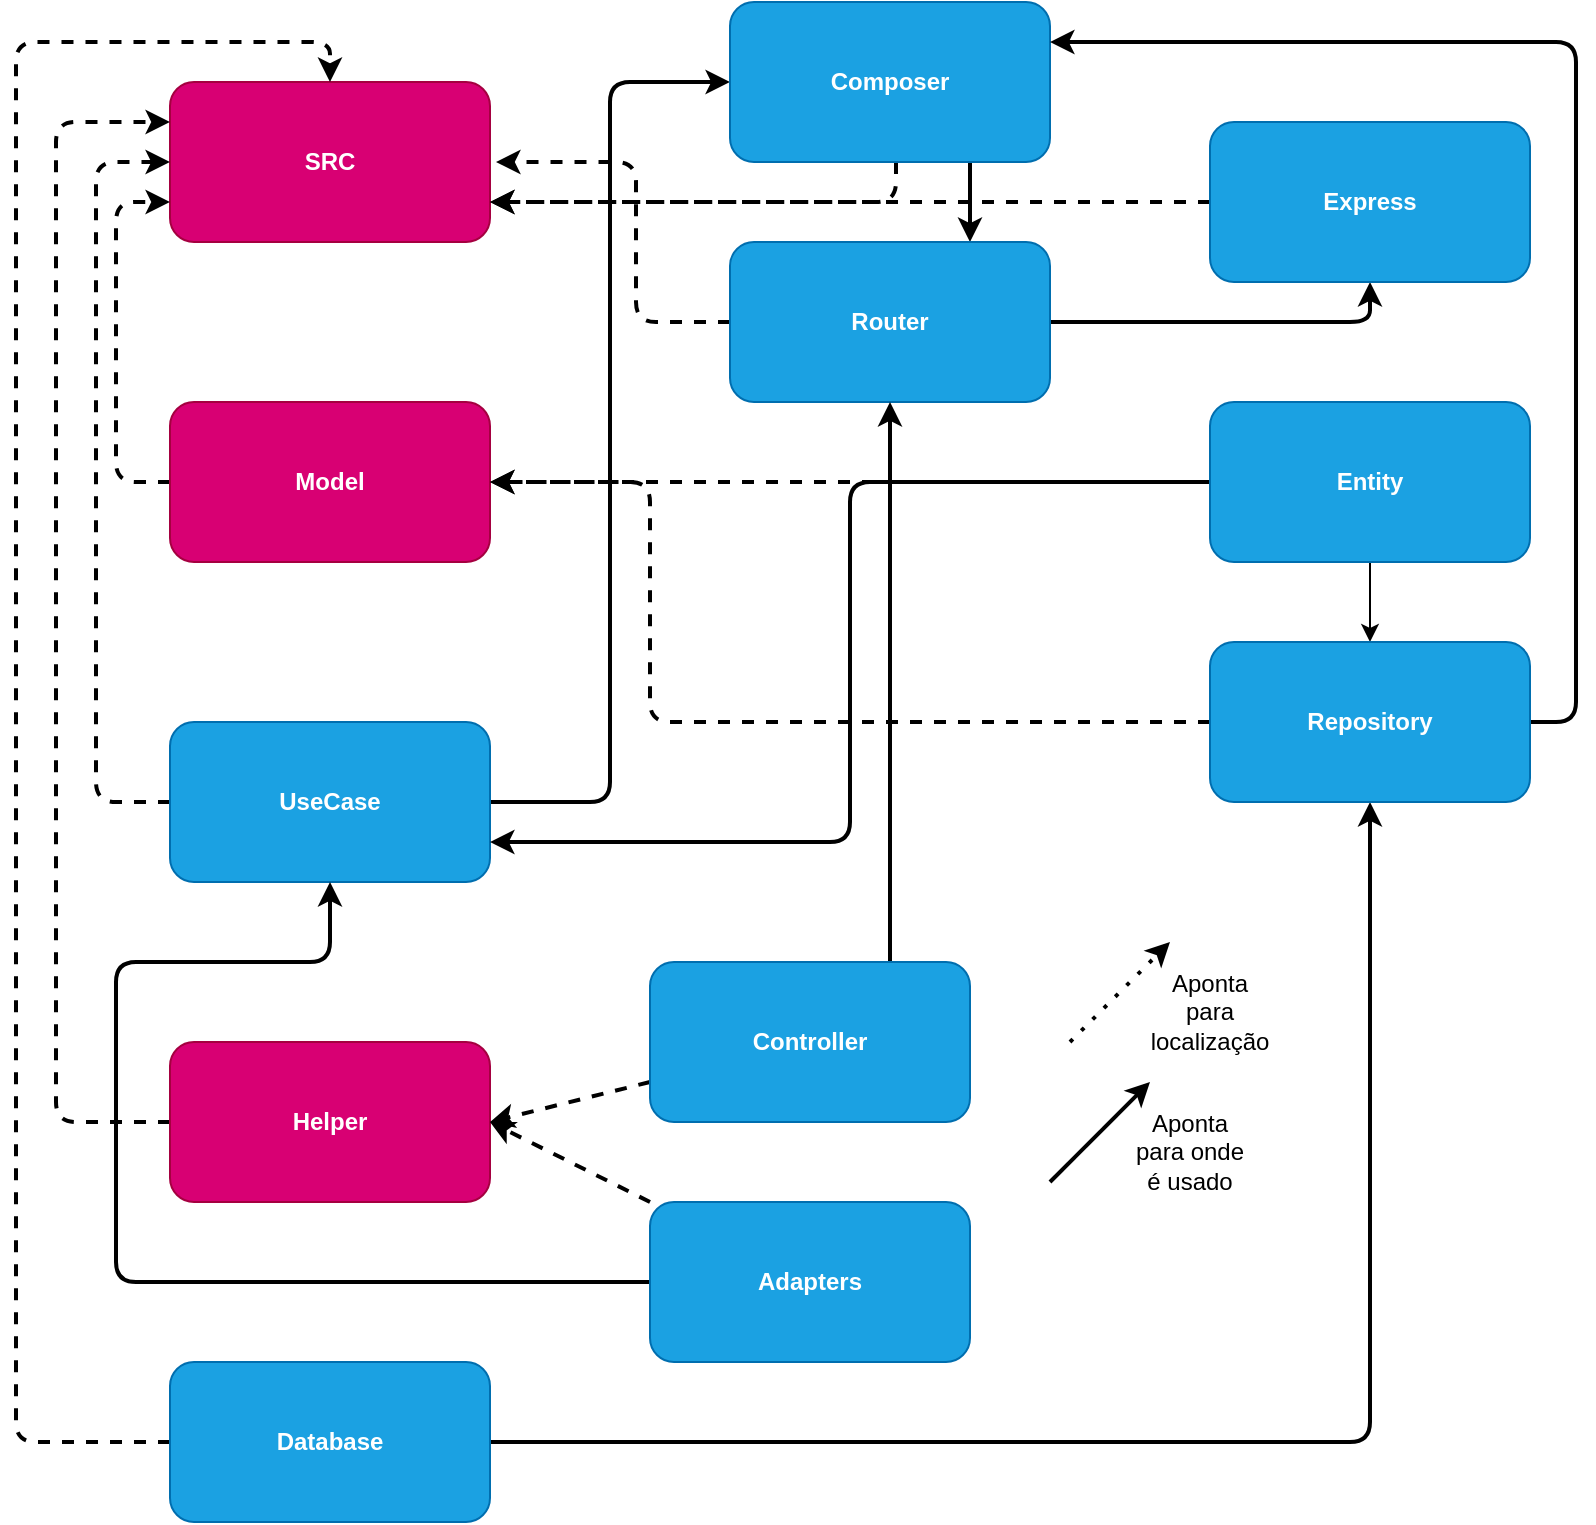 <mxfile>
    <diagram id="gmdTFh1M_7dJwDKSBei_" name="Fluxo">
        <mxGraphModel dx="1060" dy="741" grid="1" gridSize="10" guides="1" tooltips="1" connect="1" arrows="1" fold="1" page="1" pageScale="1" pageWidth="827" pageHeight="1169" math="0" shadow="0">
            <root>
                <mxCell id="0"/>
                <mxCell id="1" parent="0"/>
                <mxCell id="191" value="SRC" style="rounded=1;whiteSpace=wrap;html=1;fillColor=#d80073;fontColor=#ffffff;strokeColor=#A50040;fontStyle=1" vertex="1" parent="1">
                    <mxGeometry x="97" y="40" width="160" height="80" as="geometry"/>
                </mxCell>
                <mxCell id="213" style="edgeStyle=orthogonalEdgeStyle;html=1;entryX=0;entryY=0.75;entryDx=0;entryDy=0;dashed=1;strokeWidth=2;" edge="1" parent="1" source="192" target="191">
                    <mxGeometry relative="1" as="geometry">
                        <Array as="points">
                            <mxPoint x="70" y="240"/>
                            <mxPoint x="70" y="100"/>
                        </Array>
                    </mxGeometry>
                </mxCell>
                <mxCell id="192" value="Model" style="rounded=1;whiteSpace=wrap;html=1;fillColor=#d80073;fontColor=#ffffff;strokeColor=#A50040;fontStyle=1" vertex="1" parent="1">
                    <mxGeometry x="97" y="200" width="160" height="80" as="geometry"/>
                </mxCell>
                <mxCell id="214" style="edgeStyle=orthogonalEdgeStyle;html=1;entryX=0;entryY=0.5;entryDx=0;entryDy=0;dashed=1;strokeWidth=2;" edge="1" parent="1" source="193" target="191">
                    <mxGeometry relative="1" as="geometry">
                        <Array as="points">
                            <mxPoint x="60" y="400"/>
                            <mxPoint x="60" y="80"/>
                        </Array>
                    </mxGeometry>
                </mxCell>
                <mxCell id="217" style="edgeStyle=orthogonalEdgeStyle;html=1;entryX=0;entryY=0.5;entryDx=0;entryDy=0;strokeWidth=2;" edge="1" parent="1" source="193" target="197">
                    <mxGeometry relative="1" as="geometry"/>
                </mxCell>
                <mxCell id="193" value="UseCase" style="rounded=1;whiteSpace=wrap;html=1;fillColor=#1ba1e2;fontColor=#ffffff;strokeColor=#006EAF;fontStyle=1" vertex="1" parent="1">
                    <mxGeometry x="97" y="360" width="160" height="80" as="geometry"/>
                </mxCell>
                <mxCell id="211" style="edgeStyle=orthogonalEdgeStyle;html=1;entryX=0.5;entryY=1;entryDx=0;entryDy=0;strokeWidth=2;" edge="1" parent="1" source="194" target="206">
                    <mxGeometry relative="1" as="geometry"/>
                </mxCell>
                <mxCell id="226" style="edgeStyle=orthogonalEdgeStyle;html=1;entryX=0.5;entryY=0;entryDx=0;entryDy=0;dashed=1;strokeWidth=2;" edge="1" parent="1" source="194" target="191">
                    <mxGeometry relative="1" as="geometry">
                        <mxPoint x="20" y="310" as="targetPoint"/>
                        <Array as="points">
                            <mxPoint x="20" y="720"/>
                            <mxPoint x="20" y="20"/>
                            <mxPoint x="177" y="20"/>
                        </Array>
                    </mxGeometry>
                </mxCell>
                <mxCell id="194" value="Database" style="rounded=1;whiteSpace=wrap;html=1;fillColor=#1ba1e2;fontColor=#ffffff;strokeColor=#006EAF;fontStyle=1" vertex="1" parent="1">
                    <mxGeometry x="97" y="680" width="160" height="80" as="geometry"/>
                </mxCell>
                <mxCell id="221" style="edgeStyle=orthogonalEdgeStyle;html=1;entryX=1;entryY=0.75;entryDx=0;entryDy=0;dashed=1;strokeWidth=2;" edge="1" parent="1" source="197" target="191">
                    <mxGeometry relative="1" as="geometry">
                        <Array as="points">
                            <mxPoint x="460" y="100"/>
                        </Array>
                    </mxGeometry>
                </mxCell>
                <mxCell id="232" style="edgeStyle=orthogonalEdgeStyle;html=1;exitX=0.75;exitY=1;exitDx=0;exitDy=0;entryX=0.75;entryY=0;entryDx=0;entryDy=0;strokeWidth=2;" edge="1" parent="1" source="197" target="198">
                    <mxGeometry relative="1" as="geometry"/>
                </mxCell>
                <mxCell id="197" value="Composer" style="rounded=1;whiteSpace=wrap;html=1;fillColor=#1ba1e2;fontColor=#ffffff;strokeColor=#006EAF;fontStyle=1" vertex="1" parent="1">
                    <mxGeometry x="377" width="160" height="80" as="geometry"/>
                </mxCell>
                <mxCell id="220" style="edgeStyle=orthogonalEdgeStyle;html=1;dashed=1;strokeWidth=2;" edge="1" parent="1" source="198">
                    <mxGeometry relative="1" as="geometry">
                        <mxPoint x="260" y="80" as="targetPoint"/>
                        <Array as="points">
                            <mxPoint x="330" y="160"/>
                            <mxPoint x="330" y="80"/>
                        </Array>
                    </mxGeometry>
                </mxCell>
                <mxCell id="223" style="edgeStyle=orthogonalEdgeStyle;html=1;entryX=0.5;entryY=1;entryDx=0;entryDy=0;strokeWidth=2;" edge="1" parent="1" source="198" target="199">
                    <mxGeometry relative="1" as="geometry"/>
                </mxCell>
                <mxCell id="198" value="Router" style="rounded=1;whiteSpace=wrap;html=1;fillColor=#1ba1e2;fontColor=#ffffff;strokeColor=#006EAF;fontStyle=1" vertex="1" parent="1">
                    <mxGeometry x="377" y="120" width="160" height="80" as="geometry"/>
                </mxCell>
                <mxCell id="222" style="edgeStyle=orthogonalEdgeStyle;html=1;entryX=1;entryY=0.75;entryDx=0;entryDy=0;dashed=1;strokeWidth=2;" edge="1" parent="1" source="199" target="191">
                    <mxGeometry relative="1" as="geometry"/>
                </mxCell>
                <mxCell id="199" value="Express" style="rounded=1;whiteSpace=wrap;html=1;fillColor=#1ba1e2;fontColor=#ffffff;strokeColor=#006EAF;fontStyle=1" vertex="1" parent="1">
                    <mxGeometry x="617" y="60" width="160" height="80" as="geometry"/>
                </mxCell>
                <mxCell id="215" style="edgeStyle=orthogonalEdgeStyle;html=1;entryX=0;entryY=0.25;entryDx=0;entryDy=0;dashed=1;strokeWidth=2;" edge="1" parent="1" source="200" target="191">
                    <mxGeometry relative="1" as="geometry">
                        <Array as="points">
                            <mxPoint x="40" y="560"/>
                            <mxPoint x="40" y="60"/>
                        </Array>
                    </mxGeometry>
                </mxCell>
                <mxCell id="200" value="Helper" style="rounded=1;whiteSpace=wrap;html=1;fillColor=#d80073;fontColor=#ffffff;strokeColor=#A50040;fontStyle=1" vertex="1" parent="1">
                    <mxGeometry x="97" y="520" width="160" height="80" as="geometry"/>
                </mxCell>
                <mxCell id="204" style="edgeStyle=none;html=1;dashed=1;strokeWidth=2;" edge="1" parent="1" source="201">
                    <mxGeometry relative="1" as="geometry">
                        <mxPoint x="257" y="560" as="targetPoint"/>
                    </mxGeometry>
                </mxCell>
                <mxCell id="224" style="edgeStyle=orthogonalEdgeStyle;html=1;strokeWidth=2;" edge="1" parent="1" source="201" target="198">
                    <mxGeometry relative="1" as="geometry">
                        <Array as="points">
                            <mxPoint x="457" y="420"/>
                            <mxPoint x="457" y="420"/>
                        </Array>
                    </mxGeometry>
                </mxCell>
                <mxCell id="201" value="Controller" style="rounded=1;whiteSpace=wrap;html=1;fillColor=#1ba1e2;fontColor=#ffffff;strokeColor=#006EAF;fontStyle=1" vertex="1" parent="1">
                    <mxGeometry x="337" y="480" width="160" height="80" as="geometry"/>
                </mxCell>
                <mxCell id="203" style="edgeStyle=none;html=1;entryX=1;entryY=0.5;entryDx=0;entryDy=0;dashed=1;strokeWidth=2;" edge="1" parent="1" source="202" target="200">
                    <mxGeometry relative="1" as="geometry"/>
                </mxCell>
                <mxCell id="225" style="edgeStyle=orthogonalEdgeStyle;html=1;entryX=0.5;entryY=1;entryDx=0;entryDy=0;strokeWidth=2;" edge="1" parent="1" source="202" target="193">
                    <mxGeometry relative="1" as="geometry">
                        <Array as="points">
                            <mxPoint x="70" y="640"/>
                            <mxPoint x="70" y="480"/>
                            <mxPoint x="177" y="480"/>
                        </Array>
                    </mxGeometry>
                </mxCell>
                <mxCell id="202" value="Adapters" style="rounded=1;whiteSpace=wrap;html=1;fillColor=#1ba1e2;fontColor=#ffffff;strokeColor=#006EAF;fontStyle=1" vertex="1" parent="1">
                    <mxGeometry x="337" y="600" width="160" height="80" as="geometry"/>
                </mxCell>
                <mxCell id="207" style="edgeStyle=none;html=1;" edge="1" parent="1" source="205" target="206">
                    <mxGeometry relative="1" as="geometry"/>
                </mxCell>
                <mxCell id="216" style="edgeStyle=orthogonalEdgeStyle;html=1;entryX=1;entryY=0.5;entryDx=0;entryDy=0;dashed=1;strokeWidth=2;" edge="1" parent="1" source="205" target="192">
                    <mxGeometry relative="1" as="geometry"/>
                </mxCell>
                <mxCell id="219" style="edgeStyle=orthogonalEdgeStyle;html=1;entryX=1;entryY=0.75;entryDx=0;entryDy=0;strokeWidth=2;" edge="1" parent="1" source="205" target="193">
                    <mxGeometry relative="1" as="geometry"/>
                </mxCell>
                <mxCell id="205" value="Entity" style="rounded=1;whiteSpace=wrap;html=1;fillColor=#1ba1e2;fontColor=#ffffff;strokeColor=#006EAF;fontStyle=1" vertex="1" parent="1">
                    <mxGeometry x="617" y="200" width="160" height="80" as="geometry"/>
                </mxCell>
                <mxCell id="208" style="edgeStyle=orthogonalEdgeStyle;html=1;entryX=1;entryY=0.5;entryDx=0;entryDy=0;exitX=0;exitY=0.5;exitDx=0;exitDy=0;dashed=1;strokeWidth=2;" edge="1" parent="1" source="206" target="192">
                    <mxGeometry relative="1" as="geometry">
                        <Array as="points">
                            <mxPoint x="337" y="360"/>
                            <mxPoint x="337" y="240"/>
                        </Array>
                    </mxGeometry>
                </mxCell>
                <mxCell id="218" style="edgeStyle=orthogonalEdgeStyle;html=1;entryX=1;entryY=0.25;entryDx=0;entryDy=0;strokeWidth=2;" edge="1" parent="1" source="206" target="197">
                    <mxGeometry relative="1" as="geometry">
                        <Array as="points">
                            <mxPoint x="800" y="360"/>
                            <mxPoint x="800" y="20"/>
                        </Array>
                    </mxGeometry>
                </mxCell>
                <mxCell id="206" value="Repository" style="rounded=1;whiteSpace=wrap;html=1;fillColor=#1ba1e2;fontColor=#ffffff;strokeColor=#006EAF;fontStyle=1" vertex="1" parent="1">
                    <mxGeometry x="617" y="320" width="160" height="80" as="geometry"/>
                </mxCell>
                <mxCell id="227" value="" style="endArrow=classic;dashed=1;html=1;dashPattern=1 3;strokeWidth=2;endFill=1;" edge="1" parent="1">
                    <mxGeometry width="50" height="50" relative="1" as="geometry">
                        <mxPoint x="547" y="520" as="sourcePoint"/>
                        <mxPoint x="597" y="470" as="targetPoint"/>
                        <Array as="points">
                            <mxPoint x="567" y="500"/>
                        </Array>
                    </mxGeometry>
                </mxCell>
                <mxCell id="229" value="Aponta para localização" style="text;html=1;strokeColor=none;fillColor=none;align=center;verticalAlign=middle;whiteSpace=wrap;rounded=0;" vertex="1" parent="1">
                    <mxGeometry x="587" y="490" width="60" height="30" as="geometry"/>
                </mxCell>
                <mxCell id="230" value="" style="endArrow=classic;html=1;strokeWidth=2;endFill=1;" edge="1" parent="1">
                    <mxGeometry width="50" height="50" relative="1" as="geometry">
                        <mxPoint x="537" y="590" as="sourcePoint"/>
                        <mxPoint x="587" y="540" as="targetPoint"/>
                        <Array as="points">
                            <mxPoint x="557" y="570"/>
                        </Array>
                    </mxGeometry>
                </mxCell>
                <mxCell id="231" value="Aponta para onde é usado" style="text;html=1;strokeColor=none;fillColor=none;align=center;verticalAlign=middle;whiteSpace=wrap;rounded=0;" vertex="1" parent="1">
                    <mxGeometry x="577" y="560" width="60" height="30" as="geometry"/>
                </mxCell>
            </root>
        </mxGraphModel>
    </diagram>
</mxfile>
